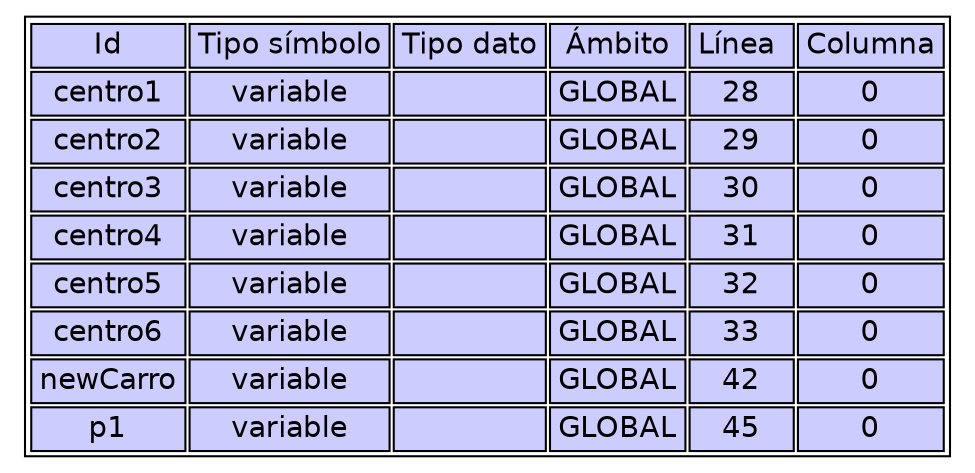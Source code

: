 digraph TS{ 
node [ shape=none fontname=Helvetica] 
n1 [ label = <<table><tr> 
<td colspan="2" bgcolor="#ccccff">Id</td>
<td colspan="2" bgcolor="#ccccff">Tipo símbolo</td>
<td colspan="2" bgcolor="#ccccff">Tipo dato</td>
<td colspan="2" bgcolor="#ccccff">Ámbito</td>
<td colspan="2" bgcolor="#ccccff">Línea </td>
<td colspan="2" bgcolor="#ccccff">Columna</td>
</tr>
<tr><td colspan="2" bgcolor="#ccccff">centro1</td>
<td colspan="2" bgcolor="#ccccff">variable</td>
<td colspan="2" bgcolor="#ccccff"></td>
<td colspan="2" bgcolor="#ccccff">GLOBAL</td>
<td colspan="2" bgcolor="#ccccff">28</td>
<td colspan="2" bgcolor="#ccccff">0</td></tr>
<tr><td colspan="2" bgcolor="#ccccff">centro2</td>
<td colspan="2" bgcolor="#ccccff">variable</td>
<td colspan="2" bgcolor="#ccccff"></td>
<td colspan="2" bgcolor="#ccccff">GLOBAL</td>
<td colspan="2" bgcolor="#ccccff">29</td>
<td colspan="2" bgcolor="#ccccff">0</td></tr>
<tr><td colspan="2" bgcolor="#ccccff">centro3</td>
<td colspan="2" bgcolor="#ccccff">variable</td>
<td colspan="2" bgcolor="#ccccff"></td>
<td colspan="2" bgcolor="#ccccff">GLOBAL</td>
<td colspan="2" bgcolor="#ccccff">30</td>
<td colspan="2" bgcolor="#ccccff">0</td></tr>
<tr><td colspan="2" bgcolor="#ccccff">centro4</td>
<td colspan="2" bgcolor="#ccccff">variable</td>
<td colspan="2" bgcolor="#ccccff"></td>
<td colspan="2" bgcolor="#ccccff">GLOBAL</td>
<td colspan="2" bgcolor="#ccccff">31</td>
<td colspan="2" bgcolor="#ccccff">0</td></tr>
<tr><td colspan="2" bgcolor="#ccccff">centro5</td>
<td colspan="2" bgcolor="#ccccff">variable</td>
<td colspan="2" bgcolor="#ccccff"></td>
<td colspan="2" bgcolor="#ccccff">GLOBAL</td>
<td colspan="2" bgcolor="#ccccff">32</td>
<td colspan="2" bgcolor="#ccccff">0</td></tr>
<tr><td colspan="2" bgcolor="#ccccff">centro6</td>
<td colspan="2" bgcolor="#ccccff">variable</td>
<td colspan="2" bgcolor="#ccccff"></td>
<td colspan="2" bgcolor="#ccccff">GLOBAL</td>
<td colspan="2" bgcolor="#ccccff">33</td>
<td colspan="2" bgcolor="#ccccff">0</td></tr>
<tr><td colspan="2" bgcolor="#ccccff">newCarro</td>
<td colspan="2" bgcolor="#ccccff">variable</td>
<td colspan="2" bgcolor="#ccccff"></td>
<td colspan="2" bgcolor="#ccccff">GLOBAL</td>
<td colspan="2" bgcolor="#ccccff">42</td>
<td colspan="2" bgcolor="#ccccff">0</td></tr>
<tr><td colspan="2" bgcolor="#ccccff">p1</td>
<td colspan="2" bgcolor="#ccccff">variable</td>
<td colspan="2" bgcolor="#ccccff"></td>
<td colspan="2" bgcolor="#ccccff">GLOBAL</td>
<td colspan="2" bgcolor="#ccccff">45</td>
<td colspan="2" bgcolor="#ccccff">0</td></tr>
</table> > ]; 
 }